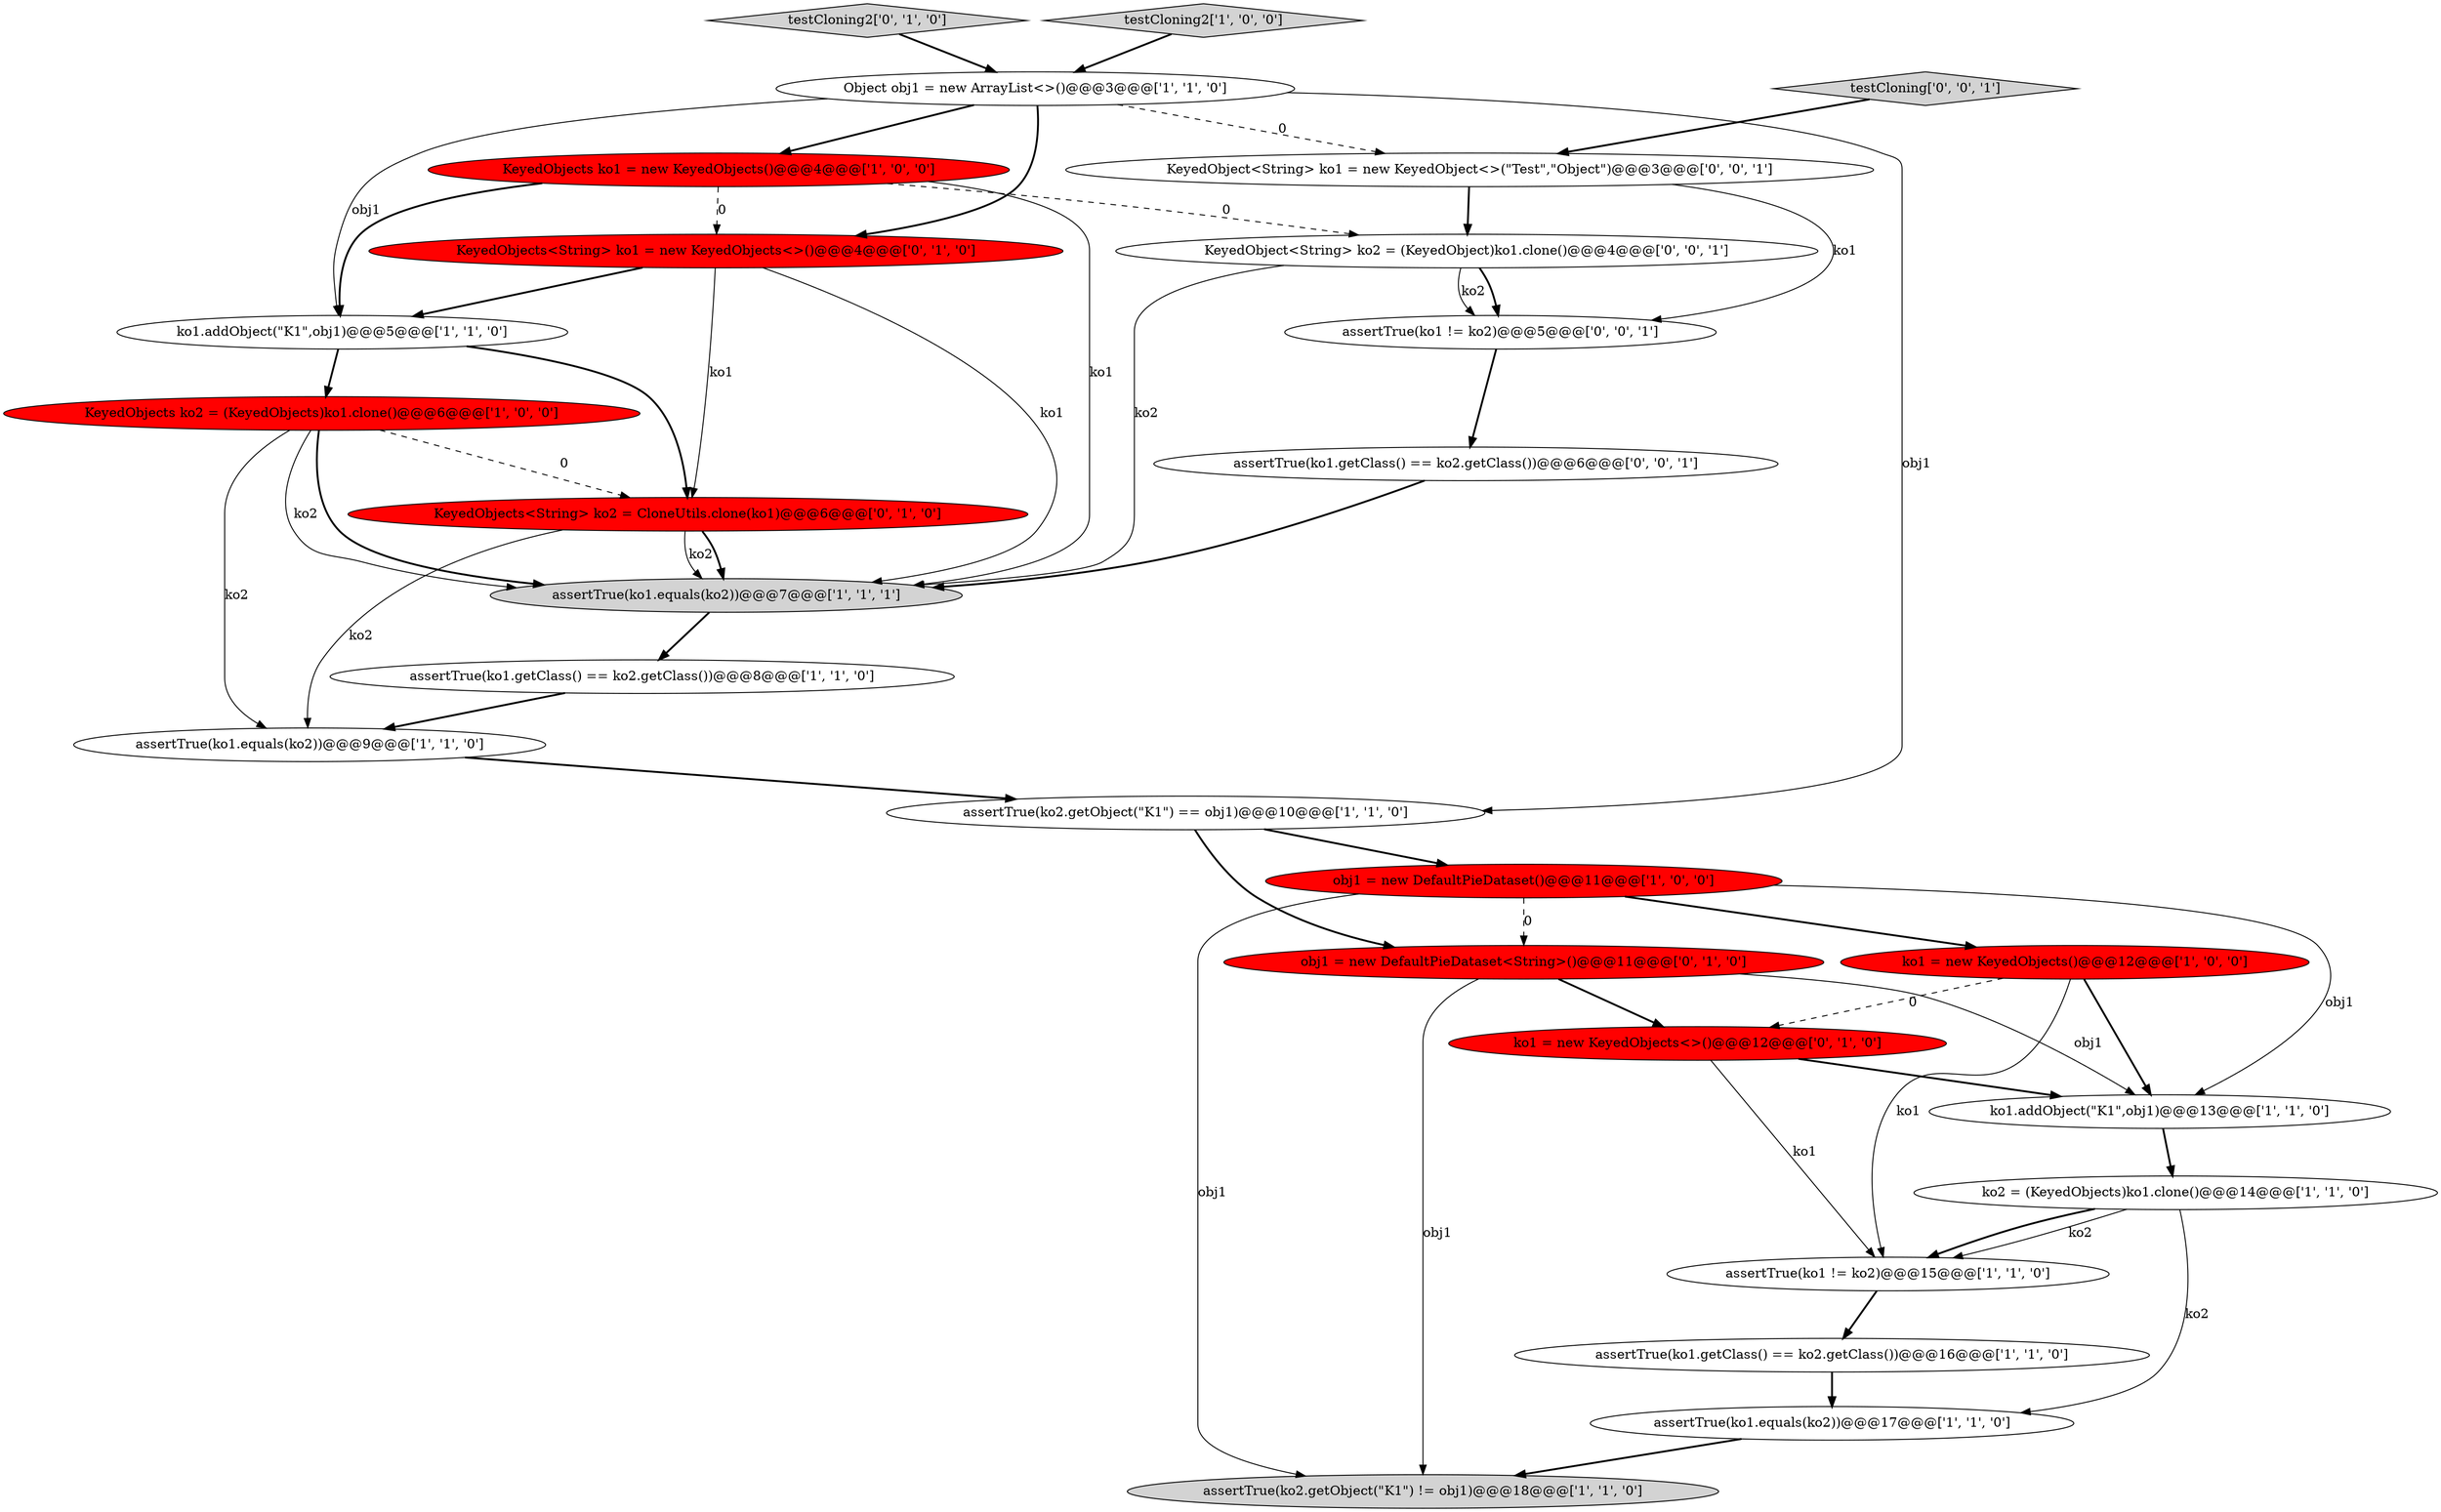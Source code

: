 digraph {
14 [style = filled, label = "ko1.addObject(\"K1\",obj1)@@@13@@@['1', '1', '0']", fillcolor = white, shape = ellipse image = "AAA0AAABBB1BBB"];
20 [style = filled, label = "testCloning2['0', '1', '0']", fillcolor = lightgray, shape = diamond image = "AAA0AAABBB2BBB"];
16 [style = filled, label = "assertTrue(ko1.getClass() == ko2.getClass())@@@16@@@['1', '1', '0']", fillcolor = white, shape = ellipse image = "AAA0AAABBB1BBB"];
2 [style = filled, label = "assertTrue(ko1.getClass() == ko2.getClass())@@@8@@@['1', '1', '0']", fillcolor = white, shape = ellipse image = "AAA0AAABBB1BBB"];
11 [style = filled, label = "Object obj1 = new ArrayList<>()@@@3@@@['1', '1', '0']", fillcolor = white, shape = ellipse image = "AAA0AAABBB1BBB"];
7 [style = filled, label = "KeyedObjects ko2 = (KeyedObjects)ko1.clone()@@@6@@@['1', '0', '0']", fillcolor = red, shape = ellipse image = "AAA1AAABBB1BBB"];
23 [style = filled, label = "KeyedObject<String> ko1 = new KeyedObject<>(\"Test\",\"Object\")@@@3@@@['0', '0', '1']", fillcolor = white, shape = ellipse image = "AAA0AAABBB3BBB"];
22 [style = filled, label = "KeyedObject<String> ko2 = (KeyedObject)ko1.clone()@@@4@@@['0', '0', '1']", fillcolor = white, shape = ellipse image = "AAA0AAABBB3BBB"];
24 [style = filled, label = "testCloning['0', '0', '1']", fillcolor = lightgray, shape = diamond image = "AAA0AAABBB3BBB"];
8 [style = filled, label = "assertTrue(ko2.getObject(\"K1\") != obj1)@@@18@@@['1', '1', '0']", fillcolor = lightgray, shape = ellipse image = "AAA0AAABBB1BBB"];
21 [style = filled, label = "KeyedObjects<String> ko2 = CloneUtils.clone(ko1)@@@6@@@['0', '1', '0']", fillcolor = red, shape = ellipse image = "AAA1AAABBB2BBB"];
9 [style = filled, label = "testCloning2['1', '0', '0']", fillcolor = lightgray, shape = diamond image = "AAA0AAABBB1BBB"];
25 [style = filled, label = "assertTrue(ko1.getClass() == ko2.getClass())@@@6@@@['0', '0', '1']", fillcolor = white, shape = ellipse image = "AAA0AAABBB3BBB"];
13 [style = filled, label = "ko2 = (KeyedObjects)ko1.clone()@@@14@@@['1', '1', '0']", fillcolor = white, shape = ellipse image = "AAA0AAABBB1BBB"];
4 [style = filled, label = "KeyedObjects ko1 = new KeyedObjects()@@@4@@@['1', '0', '0']", fillcolor = red, shape = ellipse image = "AAA1AAABBB1BBB"];
15 [style = filled, label = "ko1.addObject(\"K1\",obj1)@@@5@@@['1', '1', '0']", fillcolor = white, shape = ellipse image = "AAA0AAABBB1BBB"];
5 [style = filled, label = "assertTrue(ko2.getObject(\"K1\") == obj1)@@@10@@@['1', '1', '0']", fillcolor = white, shape = ellipse image = "AAA0AAABBB1BBB"];
19 [style = filled, label = "KeyedObjects<String> ko1 = new KeyedObjects<>()@@@4@@@['0', '1', '0']", fillcolor = red, shape = ellipse image = "AAA1AAABBB2BBB"];
3 [style = filled, label = "obj1 = new DefaultPieDataset()@@@11@@@['1', '0', '0']", fillcolor = red, shape = ellipse image = "AAA1AAABBB1BBB"];
10 [style = filled, label = "assertTrue(ko1.equals(ko2))@@@9@@@['1', '1', '0']", fillcolor = white, shape = ellipse image = "AAA0AAABBB1BBB"];
1 [style = filled, label = "assertTrue(ko1.equals(ko2))@@@7@@@['1', '1', '1']", fillcolor = lightgray, shape = ellipse image = "AAA0AAABBB1BBB"];
0 [style = filled, label = "assertTrue(ko1.equals(ko2))@@@17@@@['1', '1', '0']", fillcolor = white, shape = ellipse image = "AAA0AAABBB1BBB"];
17 [style = filled, label = "obj1 = new DefaultPieDataset<String>()@@@11@@@['0', '1', '0']", fillcolor = red, shape = ellipse image = "AAA1AAABBB2BBB"];
26 [style = filled, label = "assertTrue(ko1 != ko2)@@@5@@@['0', '0', '1']", fillcolor = white, shape = ellipse image = "AAA0AAABBB3BBB"];
18 [style = filled, label = "ko1 = new KeyedObjects<>()@@@12@@@['0', '1', '0']", fillcolor = red, shape = ellipse image = "AAA1AAABBB2BBB"];
6 [style = filled, label = "assertTrue(ko1 != ko2)@@@15@@@['1', '1', '0']", fillcolor = white, shape = ellipse image = "AAA0AAABBB1BBB"];
12 [style = filled, label = "ko1 = new KeyedObjects()@@@12@@@['1', '0', '0']", fillcolor = red, shape = ellipse image = "AAA1AAABBB1BBB"];
5->3 [style = bold, label=""];
22->26 [style = bold, label=""];
22->1 [style = solid, label="ko2"];
21->1 [style = solid, label="ko2"];
16->0 [style = bold, label=""];
25->1 [style = bold, label=""];
7->1 [style = bold, label=""];
7->21 [style = dashed, label="0"];
3->17 [style = dashed, label="0"];
9->11 [style = bold, label=""];
15->7 [style = bold, label=""];
17->14 [style = solid, label="obj1"];
15->21 [style = bold, label=""];
7->10 [style = solid, label="ko2"];
3->14 [style = solid, label="obj1"];
26->25 [style = bold, label=""];
11->4 [style = bold, label=""];
4->15 [style = bold, label=""];
23->26 [style = solid, label="ko1"];
11->23 [style = dashed, label="0"];
3->8 [style = solid, label="obj1"];
4->22 [style = dashed, label="0"];
3->12 [style = bold, label=""];
11->19 [style = bold, label=""];
2->10 [style = bold, label=""];
5->17 [style = bold, label=""];
18->6 [style = solid, label="ko1"];
11->5 [style = solid, label="obj1"];
12->6 [style = solid, label="ko1"];
19->1 [style = solid, label="ko1"];
4->1 [style = solid, label="ko1"];
17->8 [style = solid, label="obj1"];
19->21 [style = solid, label="ko1"];
13->0 [style = solid, label="ko2"];
13->6 [style = solid, label="ko2"];
23->22 [style = bold, label=""];
10->5 [style = bold, label=""];
6->16 [style = bold, label=""];
22->26 [style = solid, label="ko2"];
21->1 [style = bold, label=""];
7->1 [style = solid, label="ko2"];
21->10 [style = solid, label="ko2"];
12->14 [style = bold, label=""];
0->8 [style = bold, label=""];
4->19 [style = dashed, label="0"];
12->18 [style = dashed, label="0"];
1->2 [style = bold, label=""];
11->15 [style = solid, label="obj1"];
14->13 [style = bold, label=""];
13->6 [style = bold, label=""];
19->15 [style = bold, label=""];
18->14 [style = bold, label=""];
17->18 [style = bold, label=""];
20->11 [style = bold, label=""];
24->23 [style = bold, label=""];
}
